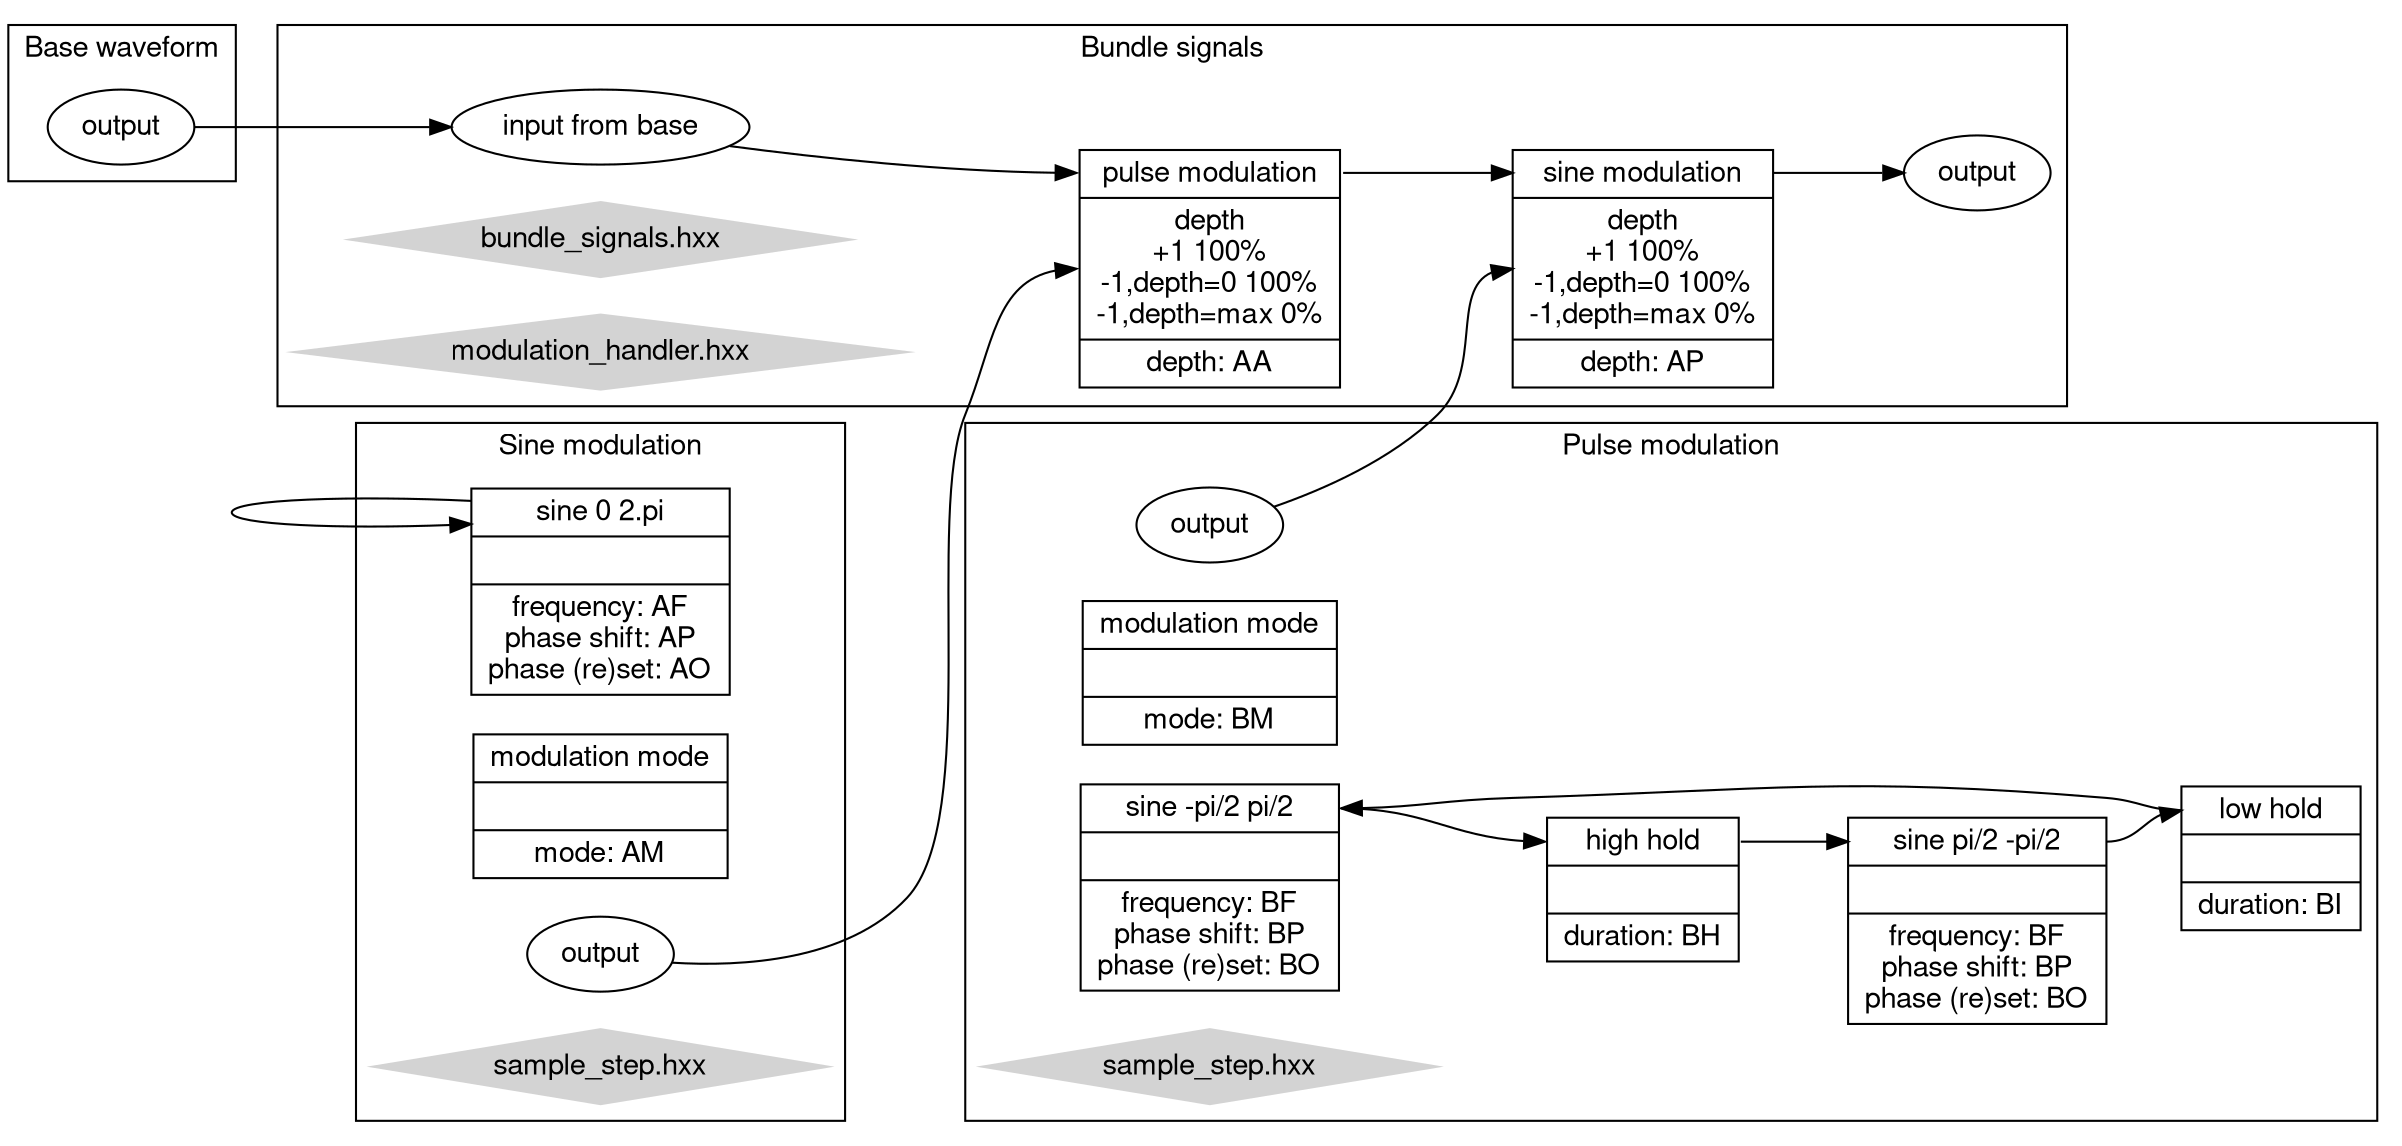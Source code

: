 digraph g {
		 fontname="Helvetica,Arial,sans-sherif"
		 node [fontname="Helvetica,Arial,sans-sherif"]
		 edge [fontname="Helvetica,Arial,sans-sherif"]
		 graph [rankdir="LR"]

		 subgraph cluster_sample_base {
				  label = "Base waveform";
				  node [label="output";shape=ellipse] "n_sample_base_out";
		 }

		 subgraph cluster_sample_modulation {
		 		  node [shape=record]
		 		  node [label="<f0>sine 0 2.pi||frequency: AF\nphase shift: AP\nphase (re)set: AO"] "n_sample_modulation_1";
		 		  node [label="<f0>modulation mode||mode: AM"] "n_sample_modulation_mode_1";
				  "n_sample_modulation_1":f0 -> "n_sample_modulation_1":f0;
				  label = "Sine modulation";
				  node [label="output";shape=ellipse] "n_sample_modulation_out";
				  node [label="sample_step.hxx";shape=diamond;style=filled;color=lightgrey] "n_sample_modulation_filename";
		 }

		 subgraph cluster_sample_pulse {
		 		  subgraph sample_pulse_cycle {
				  		 		  node [shape=record]
		 		  				  node [label="<f0>sine -pi/2 pi/2||frequency: BF\nphase shift: BP\nphase (re)set: BO"] "n_sample_pulse_1";
		 		  				  node [label="<f0>high hold||duration: BH"] "n_sample_pulse_2";
		 		  				  node [label="<f0>sine pi/2 -pi/2||frequency: BF\nphase shift: BP\nphase (re)set: BO"] "n_sample_pulse_3";
		 		  				  node [label="<f0>low hold||duration: BI"] "n_sample_pulse_4";
				  }
		 		  node [shape=record]
		 		  node [label="<f0>modulation mode||mode: BM"] "n_sample_pulse_mode_1";
				  "n_sample_pulse_1":f0 -> "n_sample_pulse_2":f0;
				  "n_sample_pulse_2":f0 -> "n_sample_pulse_3":f0;
				  "n_sample_pulse_3":f0 -> "n_sample_pulse_4":f0;
				  "n_sample_pulse_4":f0 -> "n_sample_pulse_1":f0;
				  label = "Pulse modulation";
				  node [label="output";shape=ellipse] "n_sample_pulse_out";
				  node [label="sample_step.hxx";shape=diamond;style=filled;color=lightgrey] "n_sample_pulse_filename";
		 }

		 subgraph cluster_sample_bundle {
  		 		  node [label="input from base";shape=ellipse] "n_bundle_signals_in";
				  subgraph sample_bundle_process
				  {
						node [shape=record]
		 		  		node [label="<f0>sine modulation|<f1>depth\n+1 100%\n-1,depth=0 100%\n-1,depth=max 0%|depth: AP"] "n_sample_pulse_depth";
		 		  		node [label="<f0>pulse modulation|<f1>depth\n+1 100%\n-1,depth=0 100%\n-1,depth=max 0%|depth: AA"] "n_sample_modulation_depth";
				  		"n_sample_modulation_depth":f0 -> "n_sample_pulse_depth":f0;
				  }
				  "n_bundle_signals_in" -> "n_sample_modulation_depth":f0;
				  node [label="output";shape=ellipse] "n_bundle_signals_out";
				  "n_sample_pulse_depth":f0 -> "n_bundle_signals_out";
				  label = "Bundle signals";
				  node [label="bundle_signals.hxx";shape=diamond;style=filled;color=lightgrey] "n_sample_bundle_filename";
				  node [label="modulation_handler.hxx";shape=diamond;style=filled;color=lightgrey] "n_sample_modulator_filename";
		 }
		 "n_sample_modulation_out" -> "n_sample_modulation_depth":f1;
		 "n_sample_pulse_out" -> "n_sample_pulse_depth":f1;

		 "n_sample_base_out" -> "n_bundle_signals_in";


}